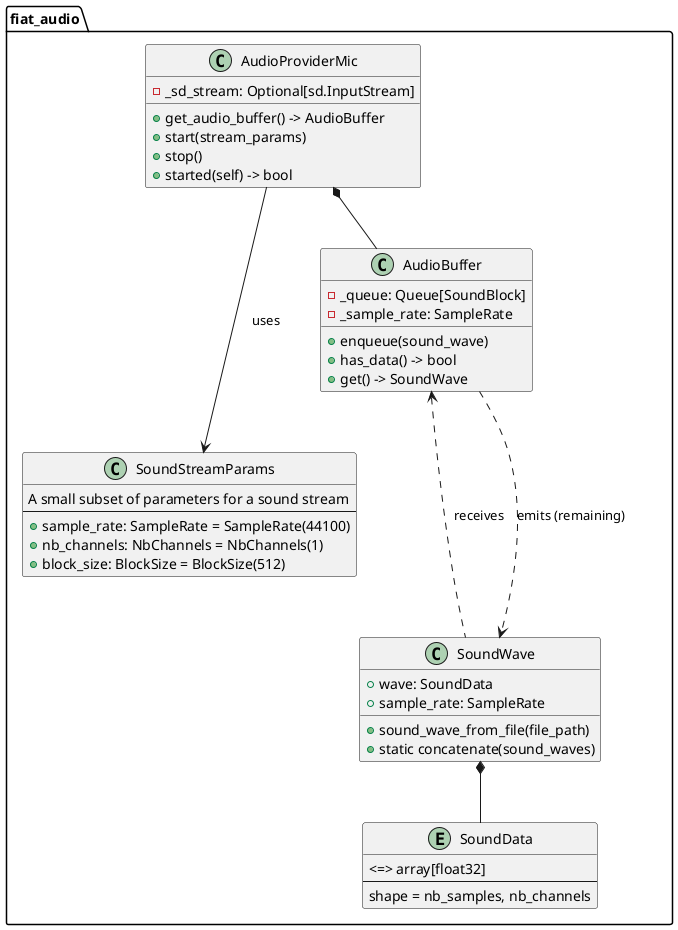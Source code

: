 @startuml

package fiat_audio {
    entity SoundData {
        <=> array[float32]
        ---
        shape = nb_samples, nb_channels
    }


    class SoundWave {
        + wave: SoundData
        + sample_rate: SampleRate

        + sound_wave_from_file(file_path)
        + static concatenate(sound_waves)
    }

    SoundWave *-- SoundData


    class SoundStreamParams {
        A small subset of parameters for a sound stream
        ---
        + sample_rate: SampleRate = SampleRate(44100)
        + nb_channels: NbChannels = NbChannels(1)
        + block_size: BlockSize = BlockSize(512)
    }


    class AudioBuffer {
        - _queue: Queue[SoundBlock]
        - _sample_rate: SampleRate
        + enqueue(sound_wave)
        + has_data() -> bool
        + get() -> SoundWave
    }

    AudioBuffer <... SoundWave: receives
    AudioBuffer ...> SoundWave: emits (remaining)


    class AudioProviderMic {
        - _sd_stream: Optional[sd.InputStream]
        + get_audio_buffer() -> AudioBuffer
        + start(stream_params)
        + stop()
        + started(self) -> bool
    }

    AudioProviderMic *-- AudioBuffer
    AudioProviderMic ---> SoundStreamParams: uses
}


@enduml
